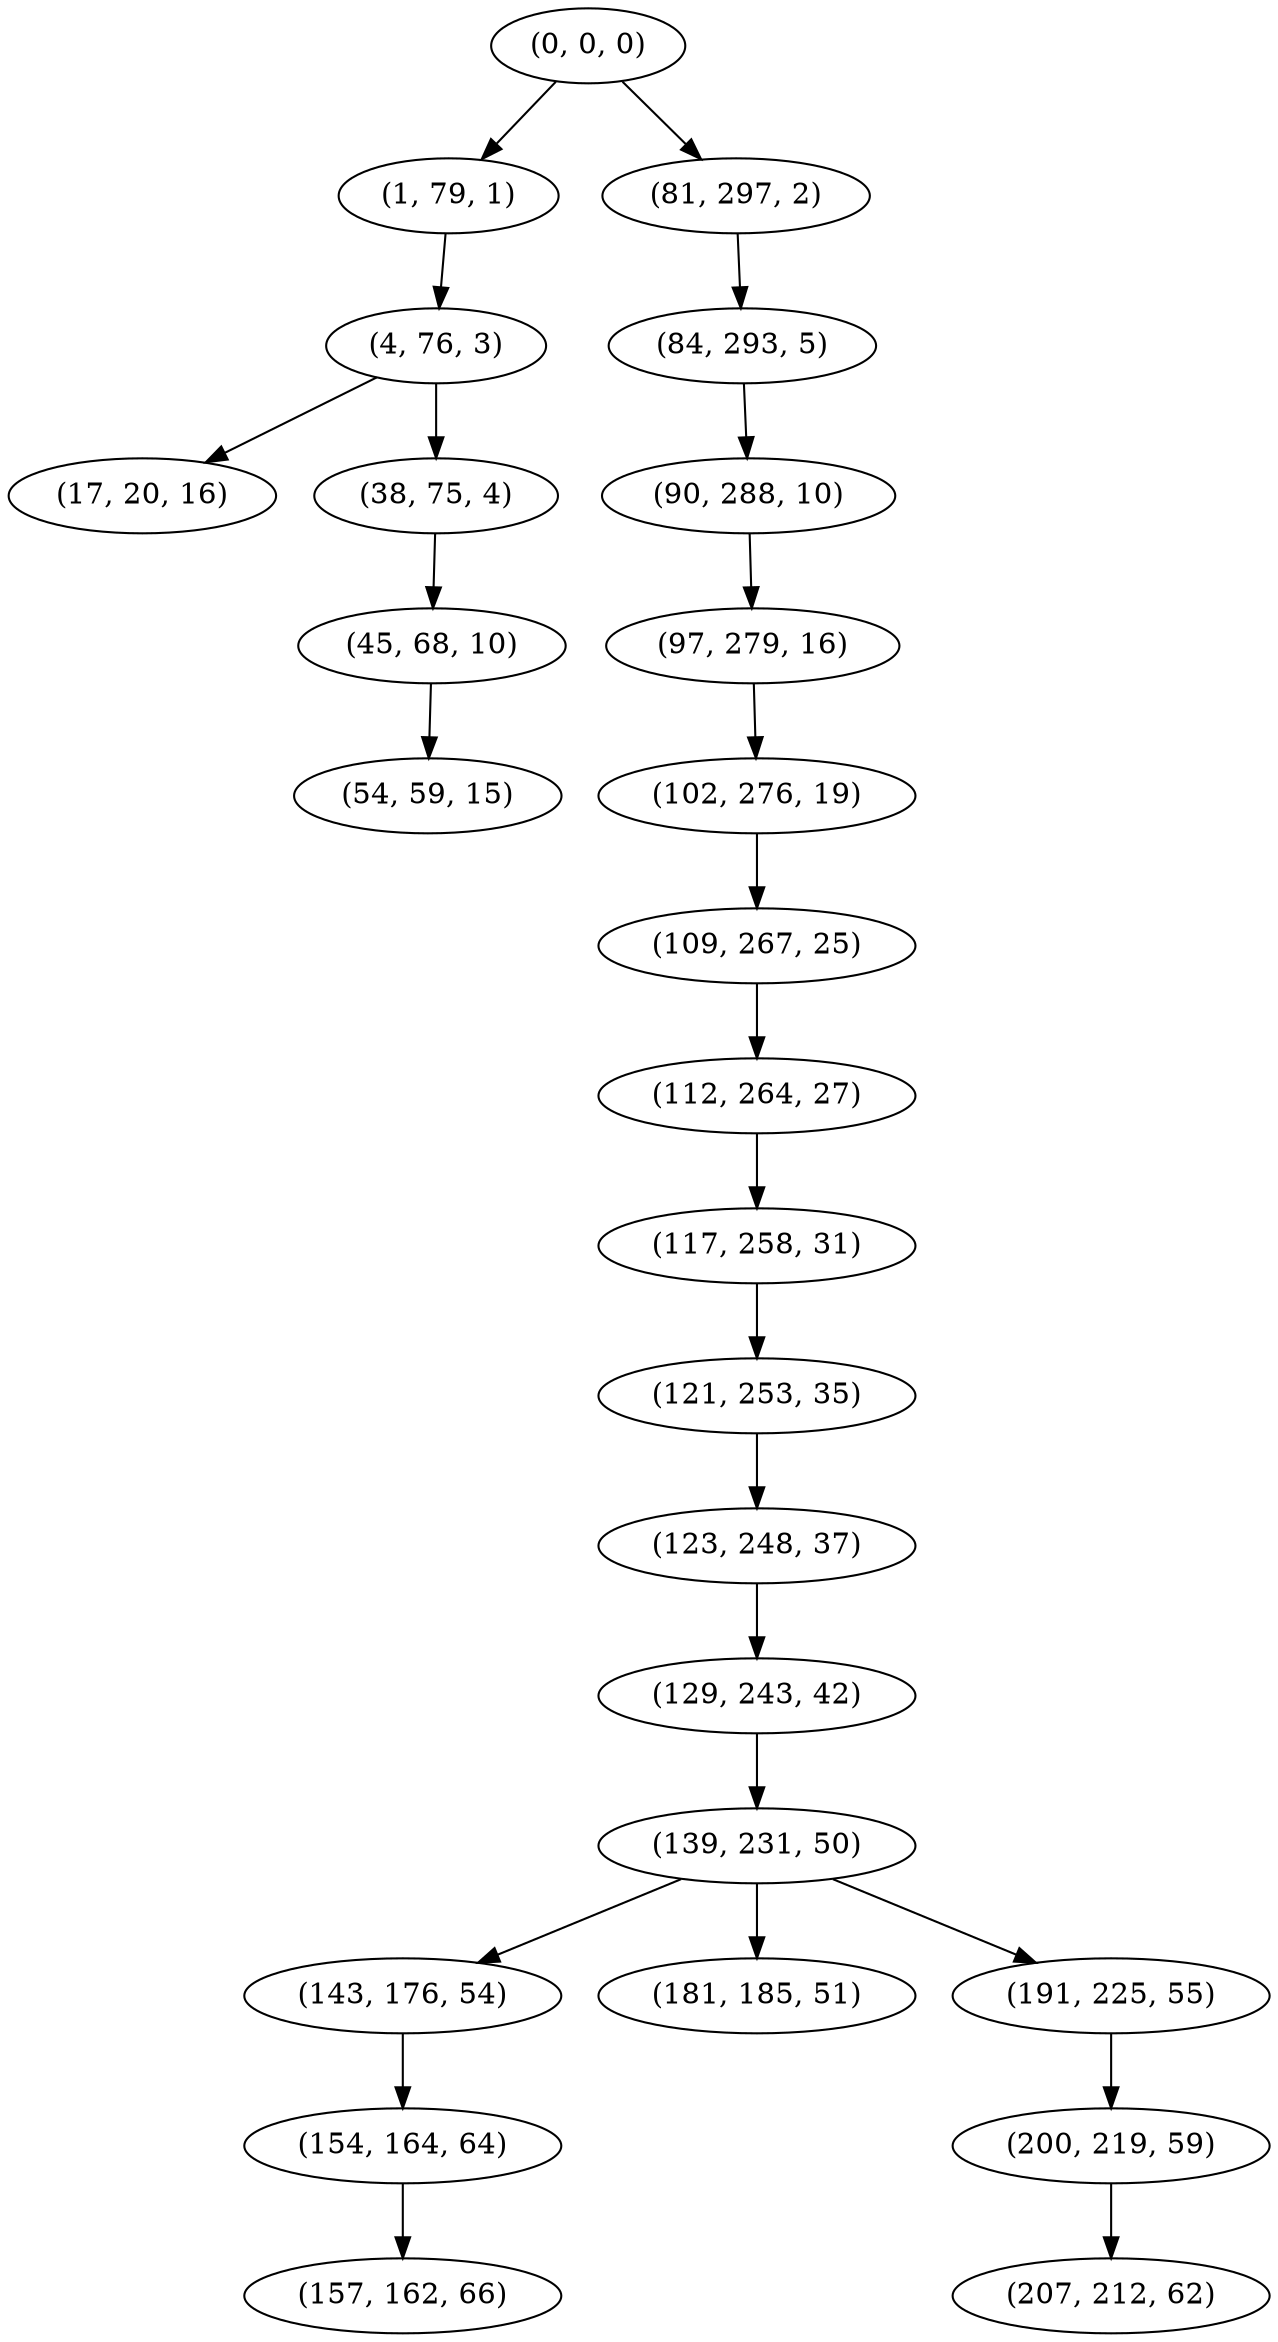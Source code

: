 digraph tree {
    "(0, 0, 0)";
    "(1, 79, 1)";
    "(4, 76, 3)";
    "(17, 20, 16)";
    "(38, 75, 4)";
    "(45, 68, 10)";
    "(54, 59, 15)";
    "(81, 297, 2)";
    "(84, 293, 5)";
    "(90, 288, 10)";
    "(97, 279, 16)";
    "(102, 276, 19)";
    "(109, 267, 25)";
    "(112, 264, 27)";
    "(117, 258, 31)";
    "(121, 253, 35)";
    "(123, 248, 37)";
    "(129, 243, 42)";
    "(139, 231, 50)";
    "(143, 176, 54)";
    "(154, 164, 64)";
    "(157, 162, 66)";
    "(181, 185, 51)";
    "(191, 225, 55)";
    "(200, 219, 59)";
    "(207, 212, 62)";
    "(0, 0, 0)" -> "(1, 79, 1)";
    "(0, 0, 0)" -> "(81, 297, 2)";
    "(1, 79, 1)" -> "(4, 76, 3)";
    "(4, 76, 3)" -> "(17, 20, 16)";
    "(4, 76, 3)" -> "(38, 75, 4)";
    "(38, 75, 4)" -> "(45, 68, 10)";
    "(45, 68, 10)" -> "(54, 59, 15)";
    "(81, 297, 2)" -> "(84, 293, 5)";
    "(84, 293, 5)" -> "(90, 288, 10)";
    "(90, 288, 10)" -> "(97, 279, 16)";
    "(97, 279, 16)" -> "(102, 276, 19)";
    "(102, 276, 19)" -> "(109, 267, 25)";
    "(109, 267, 25)" -> "(112, 264, 27)";
    "(112, 264, 27)" -> "(117, 258, 31)";
    "(117, 258, 31)" -> "(121, 253, 35)";
    "(121, 253, 35)" -> "(123, 248, 37)";
    "(123, 248, 37)" -> "(129, 243, 42)";
    "(129, 243, 42)" -> "(139, 231, 50)";
    "(139, 231, 50)" -> "(143, 176, 54)";
    "(139, 231, 50)" -> "(181, 185, 51)";
    "(139, 231, 50)" -> "(191, 225, 55)";
    "(143, 176, 54)" -> "(154, 164, 64)";
    "(154, 164, 64)" -> "(157, 162, 66)";
    "(191, 225, 55)" -> "(200, 219, 59)";
    "(200, 219, 59)" -> "(207, 212, 62)";
}
